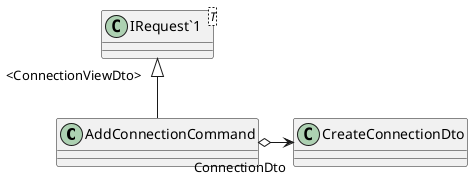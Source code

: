 @startuml
class AddConnectionCommand {
}
class "IRequest`1"<T> {
}
"IRequest`1" "<ConnectionViewDto>" <|-- AddConnectionCommand
AddConnectionCommand o-> "ConnectionDto" CreateConnectionDto
@enduml
